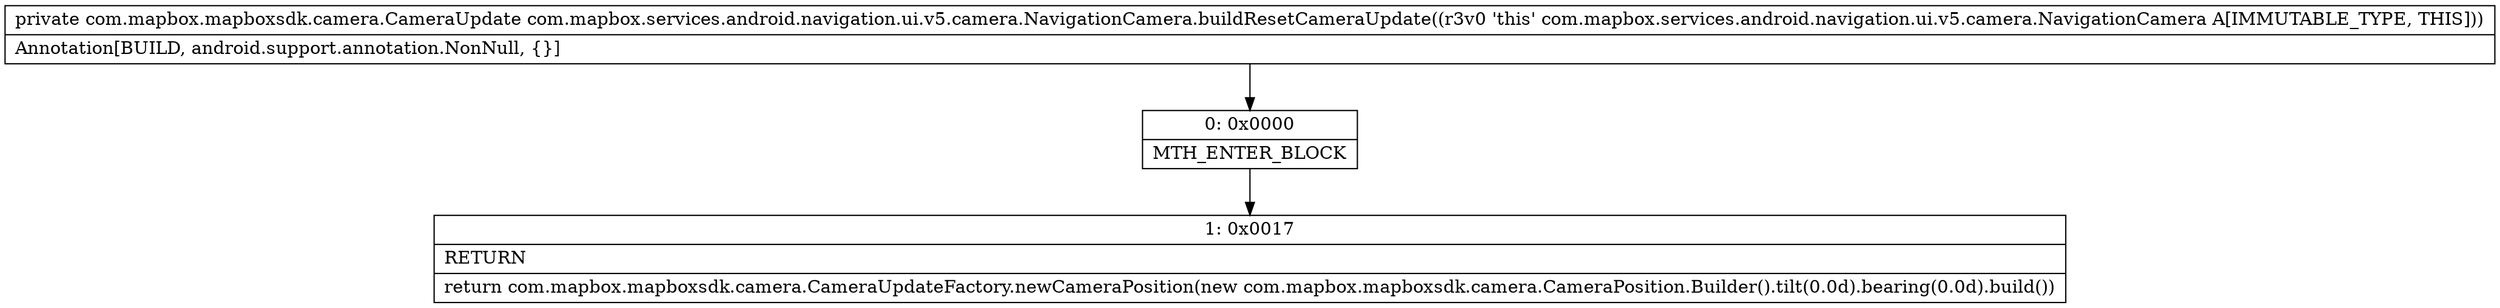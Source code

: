 digraph "CFG forcom.mapbox.services.android.navigation.ui.v5.camera.NavigationCamera.buildResetCameraUpdate()Lcom\/mapbox\/mapboxsdk\/camera\/CameraUpdate;" {
Node_0 [shape=record,label="{0\:\ 0x0000|MTH_ENTER_BLOCK\l}"];
Node_1 [shape=record,label="{1\:\ 0x0017|RETURN\l|return com.mapbox.mapboxsdk.camera.CameraUpdateFactory.newCameraPosition(new com.mapbox.mapboxsdk.camera.CameraPosition.Builder().tilt(0.0d).bearing(0.0d).build())\l}"];
MethodNode[shape=record,label="{private com.mapbox.mapboxsdk.camera.CameraUpdate com.mapbox.services.android.navigation.ui.v5.camera.NavigationCamera.buildResetCameraUpdate((r3v0 'this' com.mapbox.services.android.navigation.ui.v5.camera.NavigationCamera A[IMMUTABLE_TYPE, THIS]))  | Annotation[BUILD, android.support.annotation.NonNull, \{\}]\l}"];
MethodNode -> Node_0;
Node_0 -> Node_1;
}

